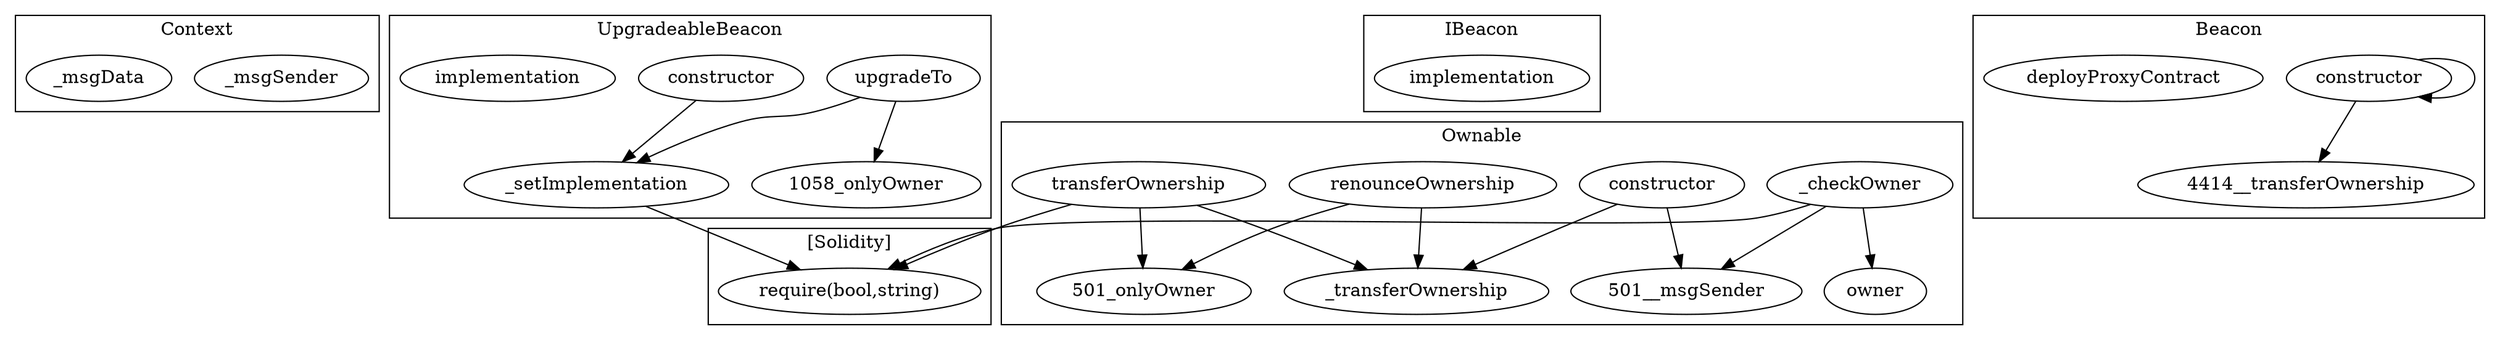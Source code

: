strict digraph {
subgraph cluster_3009_Context {
label = "Context"
"3009__msgSender" [label="_msgSender"]
"3009__msgData" [label="_msgData"]
}subgraph cluster_1058_UpgradeableBeacon {
label = "UpgradeableBeacon"
"1058_upgradeTo" [label="upgradeTo"]
"1058_constructor" [label="constructor"]
"1058_implementation" [label="implementation"]
"1058__setImplementation" [label="_setImplementation"]
"1058_constructor" -> "1058__setImplementation"
"1058_upgradeTo" -> "1058_onlyOwner"
"1058_upgradeTo" -> "1058__setImplementation"
}subgraph cluster_501_Ownable {
label = "Ownable"
"501_transferOwnership" [label="transferOwnership"]
"501__checkOwner" [label="_checkOwner"]
"501_renounceOwnership" [label="renounceOwnership"]
"501_constructor" [label="constructor"]
"501__transferOwnership" [label="_transferOwnership"]
"501_owner" [label="owner"]
"501__checkOwner" -> "501_owner"
"501_constructor" -> "501__msgSender"
"501_renounceOwnership" -> "501__transferOwnership"
"501__checkOwner" -> "501__msgSender"
"501_transferOwnership" -> "501__transferOwnership"
"501_renounceOwnership" -> "501_onlyOwner"
"501_constructor" -> "501__transferOwnership"
"501_transferOwnership" -> "501_onlyOwner"
}subgraph cluster_983_IBeacon {
label = "IBeacon"
"983_implementation" [label="implementation"]
}subgraph cluster_4414_Beacon {
label = "Beacon"
"4414_constructor" [label="constructor"]
"4414_deployProxyContract" [label="deployProxyContract"]
"4414_constructor" -> "4414__transferOwnership"
"4414_constructor" -> "4414_constructor"
}subgraph cluster_solidity {
label = "[Solidity]"
"require(bool,string)" 
"501__checkOwner" -> "require(bool,string)"
"501_transferOwnership" -> "require(bool,string)"
"1058__setImplementation" -> "require(bool,string)"
}
}